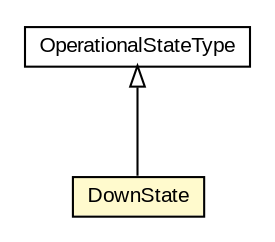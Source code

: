 #!/usr/local/bin/dot
#
# Class diagram 
# Generated by UMLGraph version R5_6-24-gf6e263 (http://www.umlgraph.org/)
#

digraph G {
	edge [fontname="arial",fontsize=10,labelfontname="arial",labelfontsize=10];
	node [fontname="arial",fontsize=10,shape=plaintext];
	nodesep=0.25;
	ranksep=0.5;
	// org.oasis_open.docs.wsdm.mows_2.OperationalStateType
	c90442 [label=<<table title="org.oasis_open.docs.wsdm.mows_2.OperationalStateType" border="0" cellborder="1" cellspacing="0" cellpadding="2" port="p" href="./OperationalStateType.html">
		<tr><td><table border="0" cellspacing="0" cellpadding="1">
<tr><td align="center" balign="center"> OperationalStateType </td></tr>
		</table></td></tr>
		</table>>, URL="./OperationalStateType.html", fontname="arial", fontcolor="black", fontsize=10.0];
	// org.oasis_open.docs.wsdm.mows_2.DownState
	c90454 [label=<<table title="org.oasis_open.docs.wsdm.mows_2.DownState" border="0" cellborder="1" cellspacing="0" cellpadding="2" port="p" bgcolor="lemonChiffon" href="./DownState.html">
		<tr><td><table border="0" cellspacing="0" cellpadding="1">
<tr><td align="center" balign="center"> DownState </td></tr>
		</table></td></tr>
		</table>>, URL="./DownState.html", fontname="arial", fontcolor="black", fontsize=10.0];
	//org.oasis_open.docs.wsdm.mows_2.DownState extends org.oasis_open.docs.wsdm.mows_2.OperationalStateType
	c90442:p -> c90454:p [dir=back,arrowtail=empty];
}

